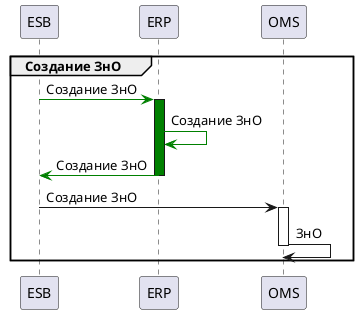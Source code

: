@startuml

           group Создание ЗнО
            ESB -[#Green]> ERP: Создание ЗнО
            activate  ERP #Green
            'Разобраться с активейтами!!!!!

            

            ERP -[#Green]> ERP: Создание ЗнО
            ERP -[#Green]> ESB: Создание ЗнО

            deactivate ERP
            ESB ->OMS :Создание ЗнО
        deactivate ESB
            activate OMS
            OMS -> OMS : ЗнО
            deactivate OMS
        end

@enduml